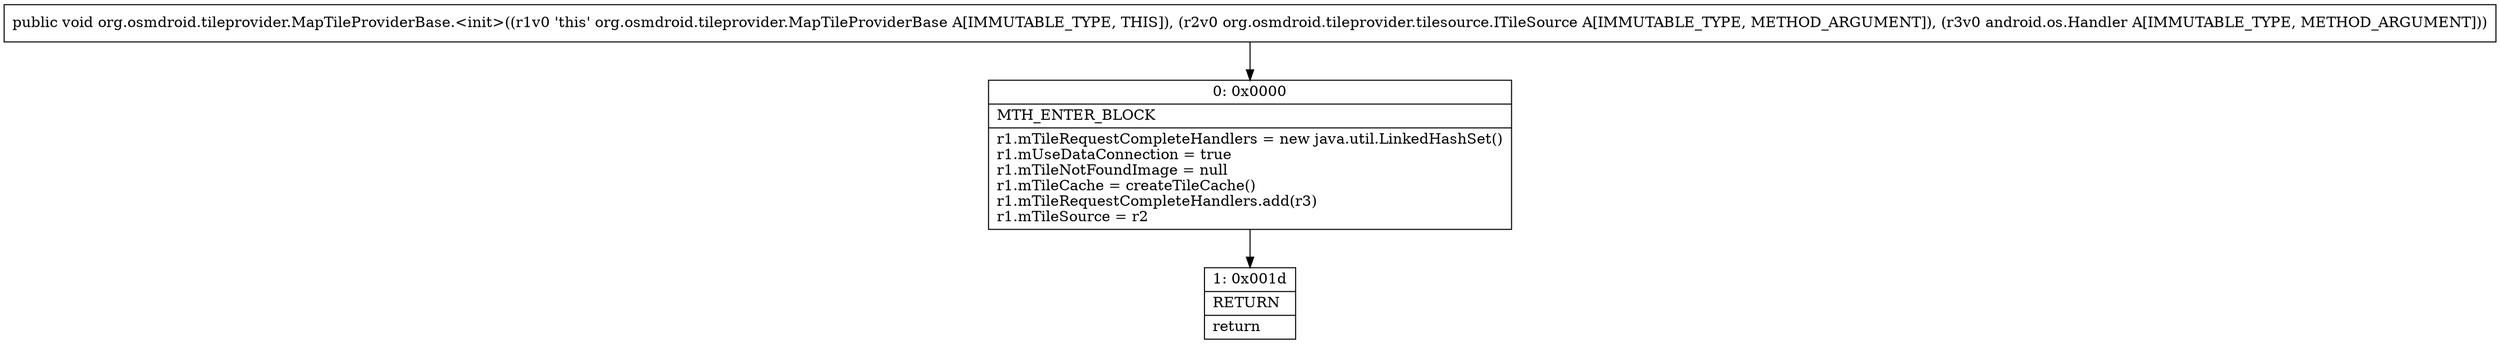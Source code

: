 digraph "CFG fororg.osmdroid.tileprovider.MapTileProviderBase.\<init\>(Lorg\/osmdroid\/tileprovider\/tilesource\/ITileSource;Landroid\/os\/Handler;)V" {
Node_0 [shape=record,label="{0\:\ 0x0000|MTH_ENTER_BLOCK\l|r1.mTileRequestCompleteHandlers = new java.util.LinkedHashSet()\lr1.mUseDataConnection = true\lr1.mTileNotFoundImage = null\lr1.mTileCache = createTileCache()\lr1.mTileRequestCompleteHandlers.add(r3)\lr1.mTileSource = r2\l}"];
Node_1 [shape=record,label="{1\:\ 0x001d|RETURN\l|return\l}"];
MethodNode[shape=record,label="{public void org.osmdroid.tileprovider.MapTileProviderBase.\<init\>((r1v0 'this' org.osmdroid.tileprovider.MapTileProviderBase A[IMMUTABLE_TYPE, THIS]), (r2v0 org.osmdroid.tileprovider.tilesource.ITileSource A[IMMUTABLE_TYPE, METHOD_ARGUMENT]), (r3v0 android.os.Handler A[IMMUTABLE_TYPE, METHOD_ARGUMENT])) }"];
MethodNode -> Node_0;
Node_0 -> Node_1;
}

